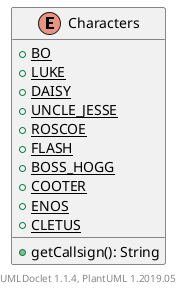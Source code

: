 @startuml

    enum Characters [[Characters.html]] {
        {static} +BO
        {static} +LUKE
        {static} +DAISY
        {static} +UNCLE_JESSE
        {static} +ROSCOE
        {static} +FLASH
        {static} +BOSS_HOGG
        {static} +COOTER
        {static} +ENOS
        {static} +CLETUS
        +getCallsign(): String
    }


    center footer UMLDoclet 1.1.4, PlantUML 1.2019.05
@enduml
